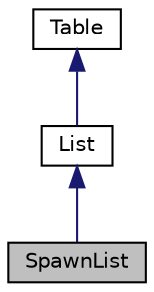 digraph "SpawnList"
{
  edge [fontname="Helvetica",fontsize="10",labelfontname="Helvetica",labelfontsize="10"];
  node [fontname="Helvetica",fontsize="10",shape=record];
  Node1 [label="SpawnList",height=0.2,width=0.4,color="black", fillcolor="grey75", style="filled", fontcolor="black"];
  Node2 -> Node1 [dir="back",color="midnightblue",fontsize="10",style="solid",fontname="Helvetica"];
  Node2 [label="List",height=0.2,width=0.4,color="black", fillcolor="white", style="filled",URL="$classList.html"];
  Node3 -> Node2 [dir="back",color="midnightblue",fontsize="10",style="solid",fontname="Helvetica"];
  Node3 [label="Table",height=0.2,width=0.4,color="black", fillcolor="white", style="filled",URL="$classTable.html"];
}

